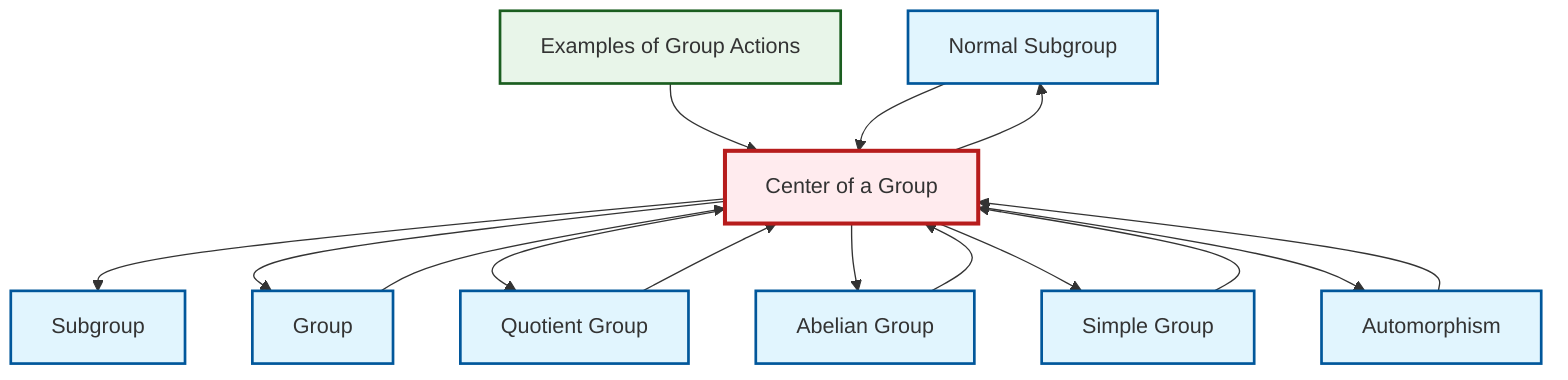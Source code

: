 graph TD
    classDef definition fill:#e1f5fe,stroke:#01579b,stroke-width:2px
    classDef theorem fill:#f3e5f5,stroke:#4a148c,stroke-width:2px
    classDef axiom fill:#fff3e0,stroke:#e65100,stroke-width:2px
    classDef example fill:#e8f5e9,stroke:#1b5e20,stroke-width:2px
    classDef current fill:#ffebee,stroke:#b71c1c,stroke-width:3px
    def-normal-subgroup["Normal Subgroup"]:::definition
    def-center-of-group["Center of a Group"]:::definition
    def-subgroup["Subgroup"]:::definition
    def-group["Group"]:::definition
    ex-group-action-examples["Examples of Group Actions"]:::example
    def-abelian-group["Abelian Group"]:::definition
    def-automorphism["Automorphism"]:::definition
    def-simple-group["Simple Group"]:::definition
    def-quotient-group["Quotient Group"]:::definition
    def-center-of-group --> def-subgroup
    def-quotient-group --> def-center-of-group
    def-group --> def-center-of-group
    def-center-of-group --> def-normal-subgroup
    ex-group-action-examples --> def-center-of-group
    def-normal-subgroup --> def-center-of-group
    def-simple-group --> def-center-of-group
    def-center-of-group --> def-group
    def-center-of-group --> def-quotient-group
    def-abelian-group --> def-center-of-group
    def-center-of-group --> def-abelian-group
    def-automorphism --> def-center-of-group
    def-center-of-group --> def-simple-group
    def-center-of-group --> def-automorphism
    class def-center-of-group current
